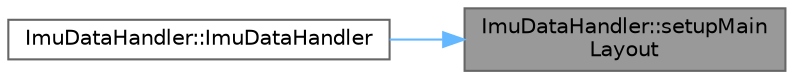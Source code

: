 digraph "ImuDataHandler::setupMainLayout"
{
 // LATEX_PDF_SIZE
  bgcolor="transparent";
  edge [fontname=Helvetica,fontsize=10,labelfontname=Helvetica,labelfontsize=10];
  node [fontname=Helvetica,fontsize=10,shape=box,height=0.2,width=0.4];
  rankdir="RL";
  Node1 [id="Node000001",label="ImuDataHandler::setupMain\lLayout",height=0.2,width=0.4,color="gray40", fillcolor="grey60", style="filled", fontcolor="black",tooltip="Konfiguruje główny układ interfejsu użytkownika."];
  Node1 -> Node2 [id="edge2_Node000001_Node000002",dir="back",color="steelblue1",style="solid",tooltip=" "];
  Node2 [id="Node000002",label="ImuDataHandler::ImuDataHandler",height=0.2,width=0.4,color="grey40", fillcolor="white", style="filled",URL="$da/d41/classImuDataHandler.html#a1ebcd9d4e4ff48f36ca78edcbcece7c7",tooltip="Konstruktor klasy ImuDataHandler."];
}
